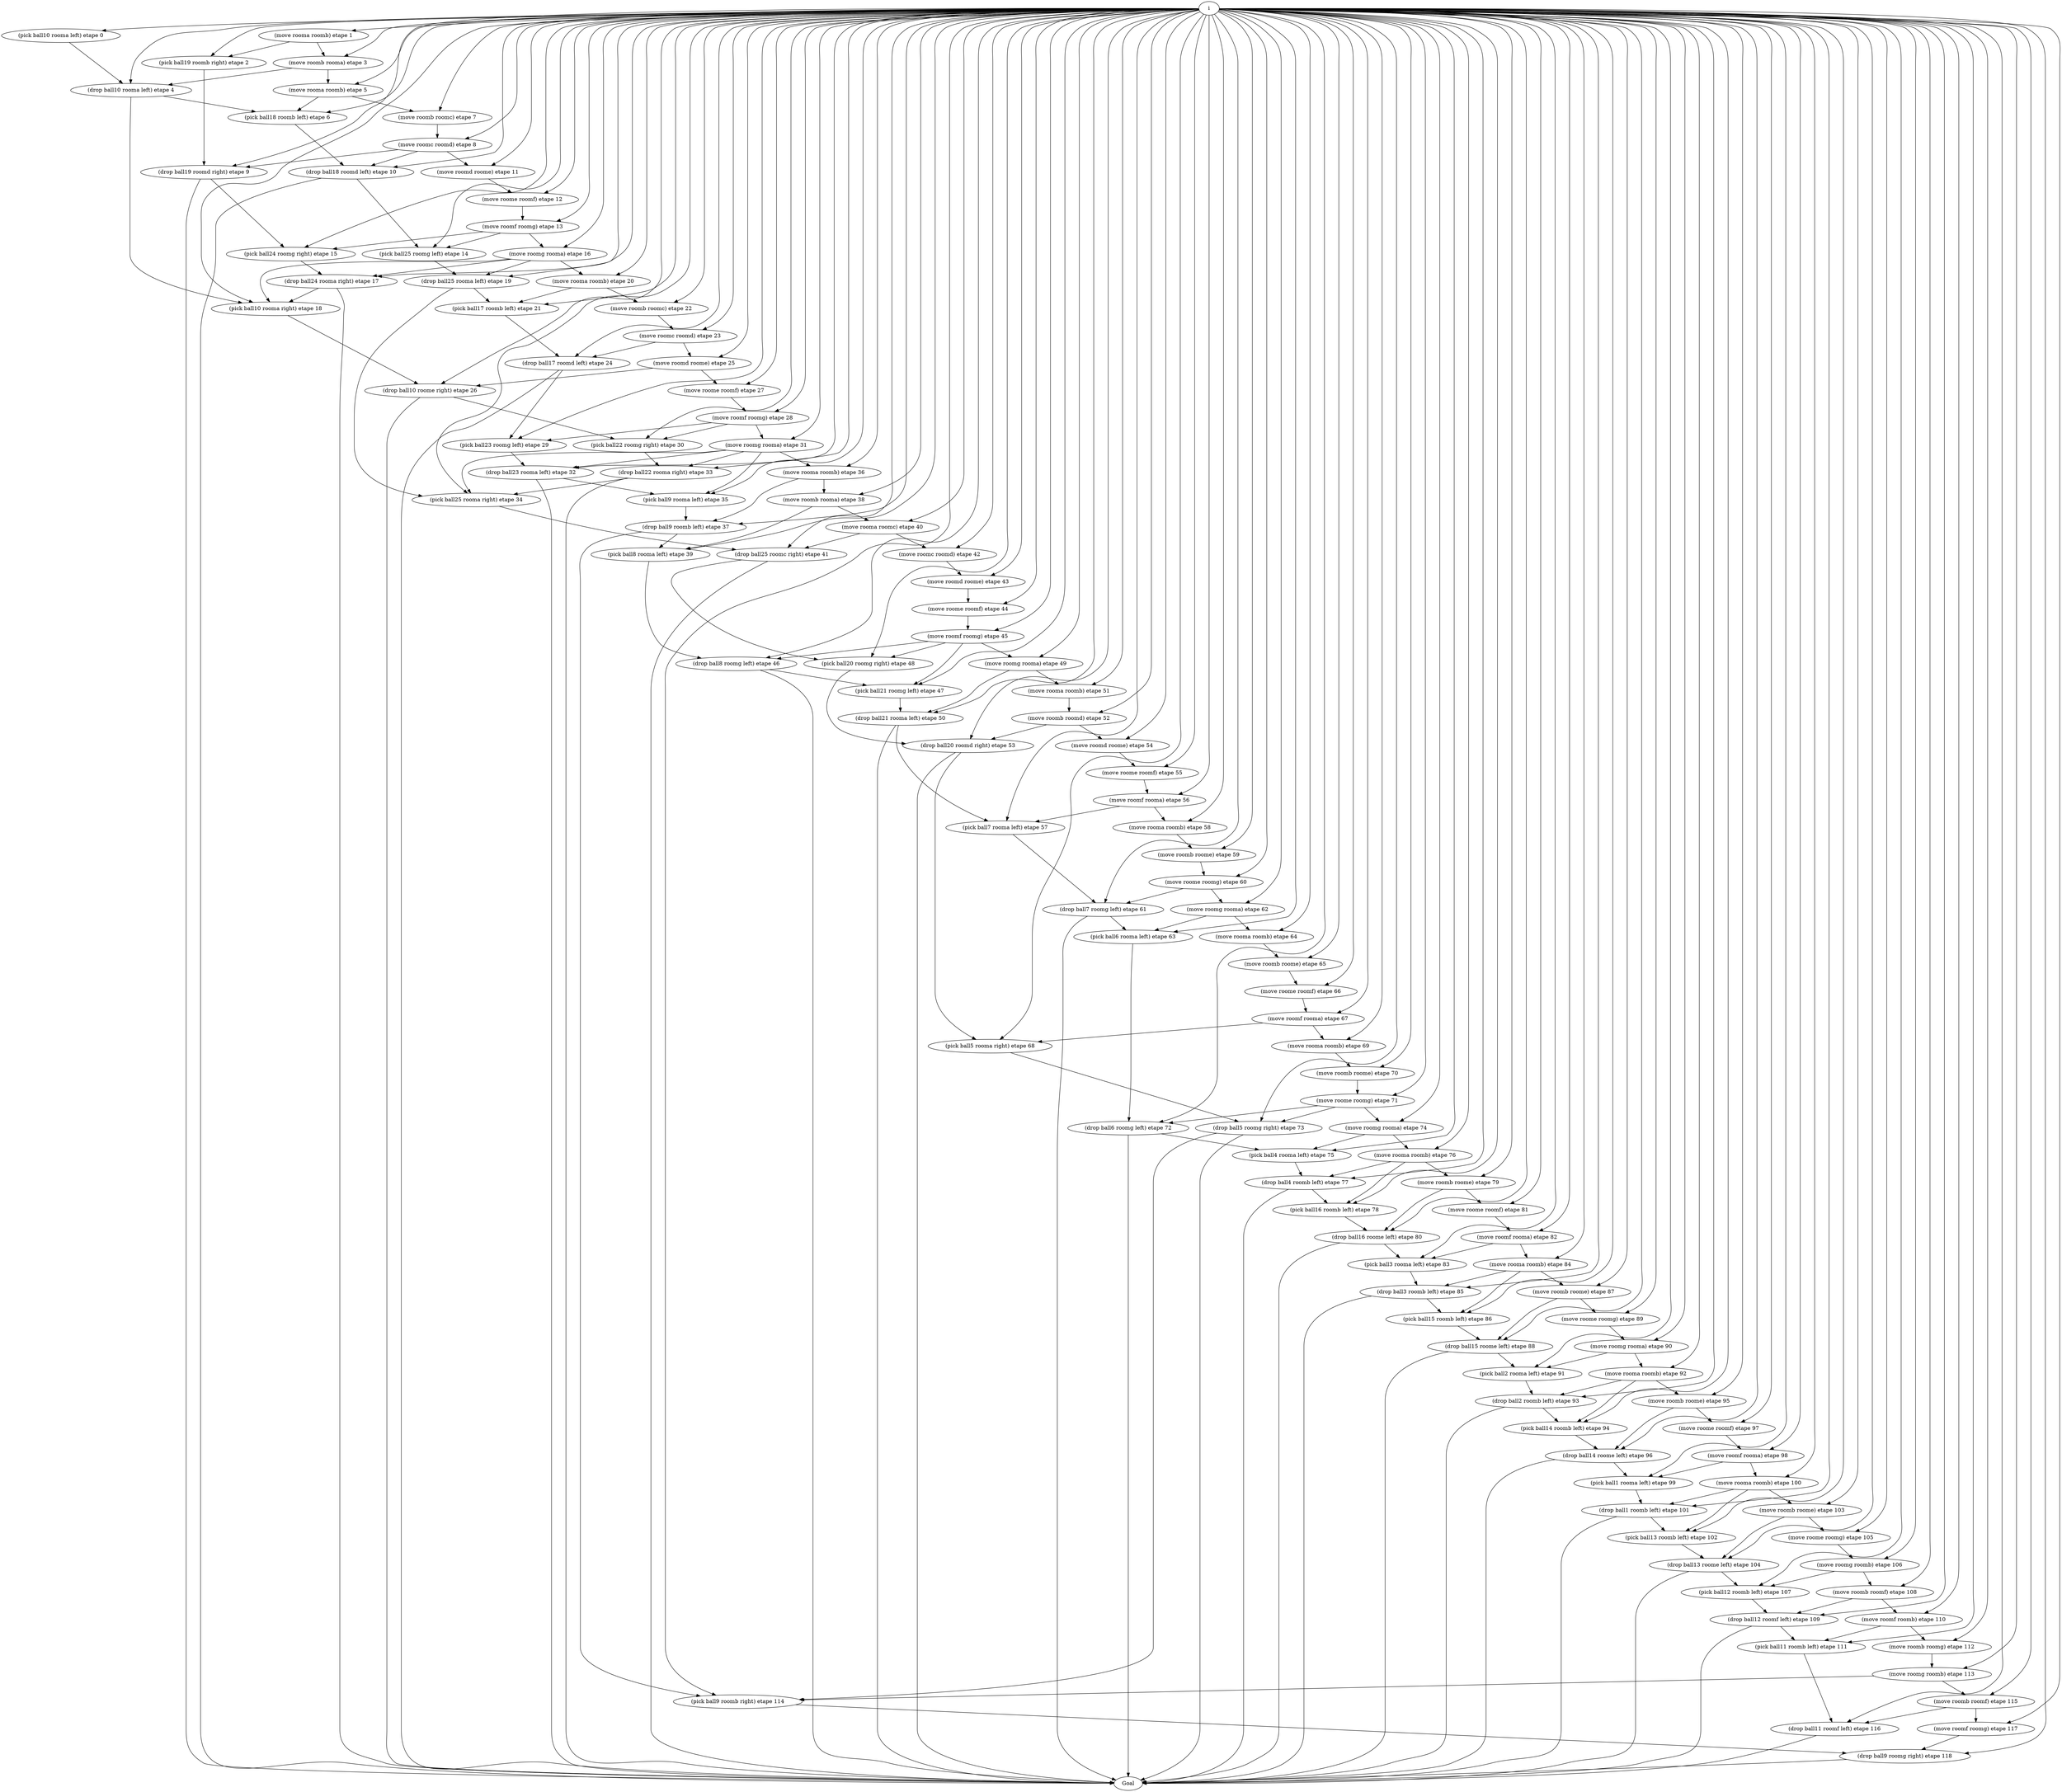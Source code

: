 digraph D { 
"(pick ball10 rooma left) etape 0" -> "(drop ball10 rooma left) etape 4";
"(move rooma roomb) etape 1" -> "(pick ball19 roomb right) etape 2";
"(move rooma roomb) etape 1" -> "(move roomb rooma) etape 3";
"(pick ball19 roomb right) etape 2" -> "(drop ball19 roomd right) etape 9";
"(move roomb rooma) etape 3" -> "(drop ball10 rooma left) etape 4";
"(move roomb rooma) etape 3" -> "(move rooma roomb) etape 5";
"(drop ball10 rooma left) etape 4" -> "(pick ball18 roomb left) etape 6";
"(drop ball10 rooma left) etape 4" -> "(pick ball10 rooma right) etape 18";
"(move rooma roomb) etape 5" -> "(pick ball18 roomb left) etape 6";
"(move rooma roomb) etape 5" -> "(move roomb roomc) etape 7";
"(pick ball18 roomb left) etape 6" -> "(drop ball18 roomd left) etape 10";
"(move roomb roomc) etape 7" -> "(move roomc roomd) etape 8";
"(move roomc roomd) etape 8" -> "(drop ball19 roomd right) etape 9";
"(move roomc roomd) etape 8" -> "(drop ball18 roomd left) etape 10";
"(move roomc roomd) etape 8" -> "(move roomd roome) etape 11";
"(drop ball19 roomd right) etape 9" -> "(pick ball24 roomg right) etape 15";
"(drop ball19 roomd right) etape 9" -> " Goal ";
"(drop ball18 roomd left) etape 10" -> "(pick ball25 roomg left) etape 14";
"(drop ball18 roomd left) etape 10" -> " Goal ";
"(move roomd roome) etape 11" -> "(move roome roomf) etape 12";
"(move roome roomf) etape 12" -> "(move roomf roomg) etape 13";
"(move roomf roomg) etape 13" -> "(pick ball25 roomg left) etape 14";
"(move roomf roomg) etape 13" -> "(pick ball24 roomg right) etape 15";
"(move roomf roomg) etape 13" -> "(move roomg rooma) etape 16";
"(pick ball25 roomg left) etape 14" -> "(drop ball25 rooma left) etape 19";
"(pick ball24 roomg right) etape 15" -> "(drop ball24 rooma right) etape 17";
"(move roomg rooma) etape 16" -> "(drop ball24 rooma right) etape 17";
"(move roomg rooma) etape 16" -> "(pick ball10 rooma right) etape 18";
"(move roomg rooma) etape 16" -> "(drop ball25 rooma left) etape 19";
"(move roomg rooma) etape 16" -> "(move rooma roomb) etape 20";
"(drop ball24 rooma right) etape 17" -> "(pick ball10 rooma right) etape 18";
"(drop ball24 rooma right) etape 17" -> " Goal ";
"(pick ball10 rooma right) etape 18" -> "(drop ball10 roome right) etape 26";
"(drop ball25 rooma left) etape 19" -> "(pick ball17 roomb left) etape 21";
"(drop ball25 rooma left) etape 19" -> "(pick ball25 rooma right) etape 34";
"(move rooma roomb) etape 20" -> "(pick ball17 roomb left) etape 21";
"(move rooma roomb) etape 20" -> "(move roomb roomc) etape 22";
"(pick ball17 roomb left) etape 21" -> "(drop ball17 roomd left) etape 24";
"(move roomb roomc) etape 22" -> "(move roomc roomd) etape 23";
"(move roomc roomd) etape 23" -> "(drop ball17 roomd left) etape 24";
"(move roomc roomd) etape 23" -> "(move roomd roome) etape 25";
"(drop ball17 roomd left) etape 24" -> "(pick ball23 roomg left) etape 29";
"(drop ball17 roomd left) etape 24" -> " Goal ";
"(move roomd roome) etape 25" -> "(drop ball10 roome right) etape 26";
"(move roomd roome) etape 25" -> "(move roome roomf) etape 27";
"(drop ball10 roome right) etape 26" -> "(pick ball22 roomg right) etape 30";
"(drop ball10 roome right) etape 26" -> " Goal ";
"(move roome roomf) etape 27" -> "(move roomf roomg) etape 28";
"(move roomf roomg) etape 28" -> "(pick ball23 roomg left) etape 29";
"(move roomf roomg) etape 28" -> "(pick ball22 roomg right) etape 30";
"(move roomf roomg) etape 28" -> "(move roomg rooma) etape 31";
"(pick ball23 roomg left) etape 29" -> "(drop ball23 rooma left) etape 32";
"(pick ball22 roomg right) etape 30" -> "(drop ball22 rooma right) etape 33";
"(move roomg rooma) etape 31" -> "(drop ball23 rooma left) etape 32";
"(move roomg rooma) etape 31" -> "(drop ball22 rooma right) etape 33";
"(move roomg rooma) etape 31" -> "(pick ball25 rooma right) etape 34";
"(move roomg rooma) etape 31" -> "(pick ball9 rooma left) etape 35";
"(move roomg rooma) etape 31" -> "(move rooma roomb) etape 36";
"(drop ball23 rooma left) etape 32" -> "(pick ball9 rooma left) etape 35";
"(drop ball23 rooma left) etape 32" -> " Goal ";
"(drop ball22 rooma right) etape 33" -> "(pick ball25 rooma right) etape 34";
"(drop ball22 rooma right) etape 33" -> " Goal ";
"(pick ball25 rooma right) etape 34" -> "(drop ball25 roomc right) etape 41";
"(pick ball9 rooma left) etape 35" -> "(drop ball9 roomb left) etape 37";
"(move rooma roomb) etape 36" -> "(drop ball9 roomb left) etape 37";
"(move rooma roomb) etape 36" -> "(move roomb rooma) etape 38";
"(drop ball9 roomb left) etape 37" -> "(pick ball8 rooma left) etape 39";
"(drop ball9 roomb left) etape 37" -> "(pick ball9 roomb right) etape 114";
"(move roomb rooma) etape 38" -> "(pick ball8 rooma left) etape 39";
"(move roomb rooma) etape 38" -> "(move rooma roomc) etape 40";
"(pick ball8 rooma left) etape 39" -> "(drop ball8 roomg left) etape 46";
"(move rooma roomc) etape 40" -> "(drop ball25 roomc right) etape 41";
"(move rooma roomc) etape 40" -> "(move roomc roomd) etape 42";
"(drop ball25 roomc right) etape 41" -> "(pick ball20 roomg right) etape 48";
"(drop ball25 roomc right) etape 41" -> " Goal ";
"(move roomc roomd) etape 42" -> "(move roomd roome) etape 43";
"(move roomd roome) etape 43" -> "(move roome roomf) etape 44";
"(move roome roomf) etape 44" -> "(move roomf roomg) etape 45";
"(move roomf roomg) etape 45" -> "(drop ball8 roomg left) etape 46";
"(move roomf roomg) etape 45" -> "(pick ball21 roomg left) etape 47";
"(move roomf roomg) etape 45" -> "(pick ball20 roomg right) etape 48";
"(move roomf roomg) etape 45" -> "(move roomg rooma) etape 49";
"(drop ball8 roomg left) etape 46" -> "(pick ball21 roomg left) etape 47";
"(drop ball8 roomg left) etape 46" -> " Goal ";
"(pick ball21 roomg left) etape 47" -> "(drop ball21 rooma left) etape 50";
"(pick ball20 roomg right) etape 48" -> "(drop ball20 roomd right) etape 53";
"(move roomg rooma) etape 49" -> "(drop ball21 rooma left) etape 50";
"(move roomg rooma) etape 49" -> "(move rooma roomb) etape 51";
"(drop ball21 rooma left) etape 50" -> "(pick ball7 rooma left) etape 57";
"(drop ball21 rooma left) etape 50" -> " Goal ";
"(move rooma roomb) etape 51" -> "(move roomb roomd) etape 52";
"(move roomb roomd) etape 52" -> "(drop ball20 roomd right) etape 53";
"(move roomb roomd) etape 52" -> "(move roomd roome) etape 54";
"(drop ball20 roomd right) etape 53" -> "(pick ball5 rooma right) etape 68";
"(drop ball20 roomd right) etape 53" -> " Goal ";
"(move roomd roome) etape 54" -> "(move roome roomf) etape 55";
"(move roome roomf) etape 55" -> "(move roomf rooma) etape 56";
"(move roomf rooma) etape 56" -> "(pick ball7 rooma left) etape 57";
"(move roomf rooma) etape 56" -> "(move rooma roomb) etape 58";
"(pick ball7 rooma left) etape 57" -> "(drop ball7 roomg left) etape 61";
"(move rooma roomb) etape 58" -> "(move roomb roome) etape 59";
"(move roomb roome) etape 59" -> "(move roome roomg) etape 60";
"(move roome roomg) etape 60" -> "(drop ball7 roomg left) etape 61";
"(move roome roomg) etape 60" -> "(move roomg rooma) etape 62";
"(drop ball7 roomg left) etape 61" -> "(pick ball6 rooma left) etape 63";
"(drop ball7 roomg left) etape 61" -> " Goal ";
"(move roomg rooma) etape 62" -> "(pick ball6 rooma left) etape 63";
"(move roomg rooma) etape 62" -> "(move rooma roomb) etape 64";
"(pick ball6 rooma left) etape 63" -> "(drop ball6 roomg left) etape 72";
"(move rooma roomb) etape 64" -> "(move roomb roome) etape 65";
"(move roomb roome) etape 65" -> "(move roome roomf) etape 66";
"(move roome roomf) etape 66" -> "(move roomf rooma) etape 67";
"(move roomf rooma) etape 67" -> "(pick ball5 rooma right) etape 68";
"(move roomf rooma) etape 67" -> "(move rooma roomb) etape 69";
"(pick ball5 rooma right) etape 68" -> "(drop ball5 roomg right) etape 73";
"(move rooma roomb) etape 69" -> "(move roomb roome) etape 70";
"(move roomb roome) etape 70" -> "(move roome roomg) etape 71";
"(move roome roomg) etape 71" -> "(drop ball6 roomg left) etape 72";
"(move roome roomg) etape 71" -> "(drop ball5 roomg right) etape 73";
"(move roome roomg) etape 71" -> "(move roomg rooma) etape 74";
"(drop ball6 roomg left) etape 72" -> "(pick ball4 rooma left) etape 75";
"(drop ball6 roomg left) etape 72" -> " Goal ";
"(drop ball5 roomg right) etape 73" -> "(pick ball9 roomb right) etape 114";
"(drop ball5 roomg right) etape 73" -> " Goal ";
"(move roomg rooma) etape 74" -> "(pick ball4 rooma left) etape 75";
"(move roomg rooma) etape 74" -> "(move rooma roomb) etape 76";
"(pick ball4 rooma left) etape 75" -> "(drop ball4 roomb left) etape 77";
"(move rooma roomb) etape 76" -> "(drop ball4 roomb left) etape 77";
"(move rooma roomb) etape 76" -> "(pick ball16 roomb left) etape 78";
"(move rooma roomb) etape 76" -> "(move roomb roome) etape 79";
"(drop ball4 roomb left) etape 77" -> "(pick ball16 roomb left) etape 78";
"(drop ball4 roomb left) etape 77" -> " Goal ";
"(pick ball16 roomb left) etape 78" -> "(drop ball16 roome left) etape 80";
"(move roomb roome) etape 79" -> "(drop ball16 roome left) etape 80";
"(move roomb roome) etape 79" -> "(move roome roomf) etape 81";
"(drop ball16 roome left) etape 80" -> "(pick ball3 rooma left) etape 83";
"(drop ball16 roome left) etape 80" -> " Goal ";
"(move roome roomf) etape 81" -> "(move roomf rooma) etape 82";
"(move roomf rooma) etape 82" -> "(pick ball3 rooma left) etape 83";
"(move roomf rooma) etape 82" -> "(move rooma roomb) etape 84";
"(pick ball3 rooma left) etape 83" -> "(drop ball3 roomb left) etape 85";
"(move rooma roomb) etape 84" -> "(drop ball3 roomb left) etape 85";
"(move rooma roomb) etape 84" -> "(pick ball15 roomb left) etape 86";
"(move rooma roomb) etape 84" -> "(move roomb roome) etape 87";
"(drop ball3 roomb left) etape 85" -> "(pick ball15 roomb left) etape 86";
"(drop ball3 roomb left) etape 85" -> " Goal ";
"(pick ball15 roomb left) etape 86" -> "(drop ball15 roome left) etape 88";
"(move roomb roome) etape 87" -> "(drop ball15 roome left) etape 88";
"(move roomb roome) etape 87" -> "(move roome roomg) etape 89";
"(drop ball15 roome left) etape 88" -> "(pick ball2 rooma left) etape 91";
"(drop ball15 roome left) etape 88" -> " Goal ";
"(move roome roomg) etape 89" -> "(move roomg rooma) etape 90";
"(move roomg rooma) etape 90" -> "(pick ball2 rooma left) etape 91";
"(move roomg rooma) etape 90" -> "(move rooma roomb) etape 92";
"(pick ball2 rooma left) etape 91" -> "(drop ball2 roomb left) etape 93";
"(move rooma roomb) etape 92" -> "(drop ball2 roomb left) etape 93";
"(move rooma roomb) etape 92" -> "(pick ball14 roomb left) etape 94";
"(move rooma roomb) etape 92" -> "(move roomb roome) etape 95";
"(drop ball2 roomb left) etape 93" -> "(pick ball14 roomb left) etape 94";
"(drop ball2 roomb left) etape 93" -> " Goal ";
"(pick ball14 roomb left) etape 94" -> "(drop ball14 roome left) etape 96";
"(move roomb roome) etape 95" -> "(drop ball14 roome left) etape 96";
"(move roomb roome) etape 95" -> "(move roome roomf) etape 97";
"(drop ball14 roome left) etape 96" -> "(pick ball1 rooma left) etape 99";
"(drop ball14 roome left) etape 96" -> " Goal ";
"(move roome roomf) etape 97" -> "(move roomf rooma) etape 98";
"(move roomf rooma) etape 98" -> "(pick ball1 rooma left) etape 99";
"(move roomf rooma) etape 98" -> "(move rooma roomb) etape 100";
"(pick ball1 rooma left) etape 99" -> "(drop ball1 roomb left) etape 101";
"(move rooma roomb) etape 100" -> "(drop ball1 roomb left) etape 101";
"(move rooma roomb) etape 100" -> "(pick ball13 roomb left) etape 102";
"(move rooma roomb) etape 100" -> "(move roomb roome) etape 103";
"(drop ball1 roomb left) etape 101" -> "(pick ball13 roomb left) etape 102";
"(drop ball1 roomb left) etape 101" -> " Goal ";
"(pick ball13 roomb left) etape 102" -> "(drop ball13 roome left) etape 104";
"(move roomb roome) etape 103" -> "(drop ball13 roome left) etape 104";
"(move roomb roome) etape 103" -> "(move roome roomg) etape 105";
"(drop ball13 roome left) etape 104" -> "(pick ball12 roomb left) etape 107";
"(drop ball13 roome left) etape 104" -> " Goal ";
"(move roome roomg) etape 105" -> "(move roomg roomb) etape 106";
"(move roomg roomb) etape 106" -> "(pick ball12 roomb left) etape 107";
"(move roomg roomb) etape 106" -> "(move roomb roomf) etape 108";
"(pick ball12 roomb left) etape 107" -> "(drop ball12 roomf left) etape 109";
"(move roomb roomf) etape 108" -> "(drop ball12 roomf left) etape 109";
"(move roomb roomf) etape 108" -> "(move roomf roomb) etape 110";
"(drop ball12 roomf left) etape 109" -> "(pick ball11 roomb left) etape 111";
"(drop ball12 roomf left) etape 109" -> " Goal ";
"(move roomf roomb) etape 110" -> "(pick ball11 roomb left) etape 111";
"(move roomf roomb) etape 110" -> "(move roomb roomg) etape 112";
"(pick ball11 roomb left) etape 111" -> "(drop ball11 roomf left) etape 116";
"(move roomb roomg) etape 112" -> "(move roomg roomb) etape 113";
"(move roomg roomb) etape 113" -> "(pick ball9 roomb right) etape 114";
"(move roomg roomb) etape 113" -> "(move roomb roomf) etape 115";
"(pick ball9 roomb right) etape 114" -> "(drop ball9 roomg right) etape 118";
"(move roomb roomf) etape 115" -> "(drop ball11 roomf left) etape 116";
"(move roomb roomf) etape 115" -> "(move roomf roomg) etape 117";
"(drop ball11 roomf left) etape 116" -> " Goal ";
"(move roomf roomg) etape 117" -> "(drop ball9 roomg right) etape 118";
"(drop ball9 roomg right) etape 118" -> " Goal ";
" i " -> "(pick ball10 rooma left) etape 0";
" i " -> "(move rooma roomb) etape 1";
" i " -> "(pick ball19 roomb right) etape 2";
" i " -> "(move roomb rooma) etape 3";
" i " -> "(drop ball10 rooma left) etape 4";
" i " -> "(move rooma roomb) etape 5";
" i " -> "(pick ball18 roomb left) etape 6";
" i " -> "(move roomb roomc) etape 7";
" i " -> "(move roomc roomd) etape 8";
" i " -> "(drop ball19 roomd right) etape 9";
" i " -> "(drop ball18 roomd left) etape 10";
" i " -> "(move roomd roome) etape 11";
" i " -> "(move roome roomf) etape 12";
" i " -> "(move roomf roomg) etape 13";
" i " -> "(pick ball25 roomg left) etape 14";
" i " -> "(pick ball24 roomg right) etape 15";
" i " -> "(move roomg rooma) etape 16";
" i " -> "(drop ball24 rooma right) etape 17";
" i " -> "(pick ball10 rooma right) etape 18";
" i " -> "(drop ball25 rooma left) etape 19";
" i " -> "(move rooma roomb) etape 20";
" i " -> "(pick ball17 roomb left) etape 21";
" i " -> "(move roomb roomc) etape 22";
" i " -> "(move roomc roomd) etape 23";
" i " -> "(drop ball17 roomd left) etape 24";
" i " -> "(move roomd roome) etape 25";
" i " -> "(drop ball10 roome right) etape 26";
" i " -> "(move roome roomf) etape 27";
" i " -> "(move roomf roomg) etape 28";
" i " -> "(pick ball23 roomg left) etape 29";
" i " -> "(pick ball22 roomg right) etape 30";
" i " -> "(move roomg rooma) etape 31";
" i " -> "(drop ball23 rooma left) etape 32";
" i " -> "(drop ball22 rooma right) etape 33";
" i " -> "(pick ball25 rooma right) etape 34";
" i " -> "(pick ball9 rooma left) etape 35";
" i " -> "(move rooma roomb) etape 36";
" i " -> "(drop ball9 roomb left) etape 37";
" i " -> "(move roomb rooma) etape 38";
" i " -> "(pick ball8 rooma left) etape 39";
" i " -> "(move rooma roomc) etape 40";
" i " -> "(drop ball25 roomc right) etape 41";
" i " -> "(move roomc roomd) etape 42";
" i " -> "(move roomd roome) etape 43";
" i " -> "(move roome roomf) etape 44";
" i " -> "(move roomf roomg) etape 45";
" i " -> "(drop ball8 roomg left) etape 46";
" i " -> "(pick ball21 roomg left) etape 47";
" i " -> "(pick ball20 roomg right) etape 48";
" i " -> "(move roomg rooma) etape 49";
" i " -> "(drop ball21 rooma left) etape 50";
" i " -> "(move rooma roomb) etape 51";
" i " -> "(move roomb roomd) etape 52";
" i " -> "(drop ball20 roomd right) etape 53";
" i " -> "(move roomd roome) etape 54";
" i " -> "(move roome roomf) etape 55";
" i " -> "(move roomf rooma) etape 56";
" i " -> "(pick ball7 rooma left) etape 57";
" i " -> "(move rooma roomb) etape 58";
" i " -> "(move roomb roome) etape 59";
" i " -> "(move roome roomg) etape 60";
" i " -> "(drop ball7 roomg left) etape 61";
" i " -> "(move roomg rooma) etape 62";
" i " -> "(pick ball6 rooma left) etape 63";
" i " -> "(move rooma roomb) etape 64";
" i " -> "(move roomb roome) etape 65";
" i " -> "(move roome roomf) etape 66";
" i " -> "(move roomf rooma) etape 67";
" i " -> "(pick ball5 rooma right) etape 68";
" i " -> "(move rooma roomb) etape 69";
" i " -> "(move roomb roome) etape 70";
" i " -> "(move roome roomg) etape 71";
" i " -> "(drop ball6 roomg left) etape 72";
" i " -> "(drop ball5 roomg right) etape 73";
" i " -> "(move roomg rooma) etape 74";
" i " -> "(pick ball4 rooma left) etape 75";
" i " -> "(move rooma roomb) etape 76";
" i " -> "(drop ball4 roomb left) etape 77";
" i " -> "(pick ball16 roomb left) etape 78";
" i " -> "(move roomb roome) etape 79";
" i " -> "(drop ball16 roome left) etape 80";
" i " -> "(move roome roomf) etape 81";
" i " -> "(move roomf rooma) etape 82";
" i " -> "(pick ball3 rooma left) etape 83";
" i " -> "(move rooma roomb) etape 84";
" i " -> "(drop ball3 roomb left) etape 85";
" i " -> "(pick ball15 roomb left) etape 86";
" i " -> "(move roomb roome) etape 87";
" i " -> "(drop ball15 roome left) etape 88";
" i " -> "(move roome roomg) etape 89";
" i " -> "(move roomg rooma) etape 90";
" i " -> "(pick ball2 rooma left) etape 91";
" i " -> "(move rooma roomb) etape 92";
" i " -> "(drop ball2 roomb left) etape 93";
" i " -> "(pick ball14 roomb left) etape 94";
" i " -> "(move roomb roome) etape 95";
" i " -> "(drop ball14 roome left) etape 96";
" i " -> "(move roome roomf) etape 97";
" i " -> "(move roomf rooma) etape 98";
" i " -> "(pick ball1 rooma left) etape 99";
" i " -> "(move rooma roomb) etape 100";
" i " -> "(drop ball1 roomb left) etape 101";
" i " -> "(pick ball13 roomb left) etape 102";
" i " -> "(move roomb roome) etape 103";
" i " -> "(drop ball13 roome left) etape 104";
" i " -> "(move roome roomg) etape 105";
" i " -> "(move roomg roomb) etape 106";
" i " -> "(pick ball12 roomb left) etape 107";
" i " -> "(move roomb roomf) etape 108";
" i " -> "(drop ball12 roomf left) etape 109";
" i " -> "(move roomf roomb) etape 110";
" i " -> "(pick ball11 roomb left) etape 111";
" i " -> "(move roomb roomg) etape 112";
" i " -> "(move roomg roomb) etape 113";
" i " -> "(pick ball9 roomb right) etape 114";
" i " -> "(move roomb roomf) etape 115";
" i " -> "(drop ball11 roomf left) etape 116";
" i " -> "(move roomf roomg) etape 117";
" i " -> "(drop ball9 roomg right) etape 118";
} 